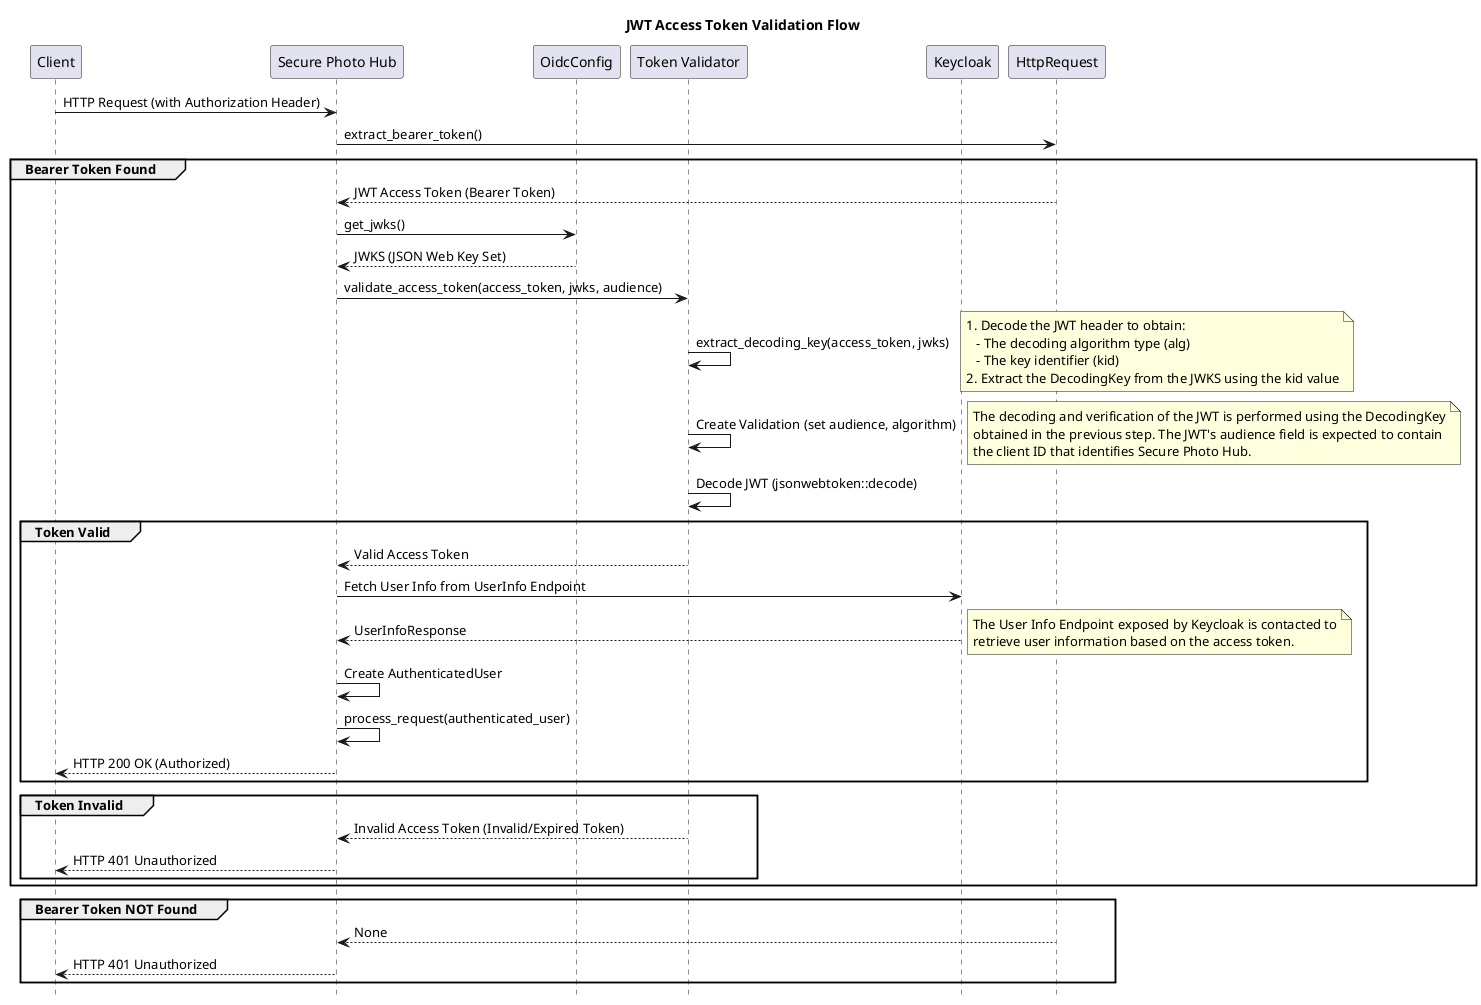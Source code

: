@startuml
hide footbox
title JWT Access Token Validation Flow

participant "Client" as Client
participant "Secure Photo Hub" as SecurePhotoHub
participant "OidcConfig" as OidcConfig
participant "Token Validator" as TokenValidator
participant "Keycloak" as Keycloak

Client -> SecurePhotoHub: HTTP Request (with Authorization Header)
SecurePhotoHub -> HttpRequest: extract_bearer_token()

group Bearer Token Found
    HttpRequest --> SecurePhotoHub : JWT Access Token (Bearer Token)
    SecurePhotoHub -> OidcConfig: get_jwks()
    OidcConfig --> SecurePhotoHub: JWKS (JSON Web Key Set)

    SecurePhotoHub -> TokenValidator: validate_access_token(access_token, jwks, audience)
    TokenValidator -> TokenValidator: extract_decoding_key(access_token, jwks)
    note right
    1. Decode the JWT header to obtain:
       - The decoding algorithm type (alg)
       - The key identifier (kid)
    2. Extract the DecodingKey from the JWKS using the kid value
    end note
    TokenValidator -> TokenValidator: Create Validation (set audience, algorithm)
    note right
    The decoding and verification of the JWT is performed using the DecodingKey
    obtained in the previous step. The JWT's audience field is expected to contain
    the client ID that identifies Secure Photo Hub.
    end note
    TokenValidator -> TokenValidator: Decode JWT (jsonwebtoken::decode)

    group Token Valid
        TokenValidator --> SecurePhotoHub: Valid Access Token
        SecurePhotoHub -> Keycloak: Fetch User Info from UserInfo Endpoint
        Keycloak --> SecurePhotoHub: UserInfoResponse
        note right
        The User Info Endpoint exposed by Keycloak is contacted to
        retrieve user information based on the access token.
        end note
        SecurePhotoHub -> SecurePhotoHub: Create AuthenticatedUser
        SecurePhotoHub -> SecurePhotoHub: process_request(authenticated_user)
        SecurePhotoHub --> Client: HTTP 200 OK (Authorized)
    end

    group Token Invalid
        TokenValidator --> SecurePhotoHub: Invalid Access Token (Invalid/Expired Token)
        SecurePhotoHub --> Client: HTTP 401 Unauthorized
    end

end

group Bearer Token NOT Found
    HttpRequest --> SecurePhotoHub : None
    SecurePhotoHub --> Client: HTTP 401 Unauthorized
end

@enduml